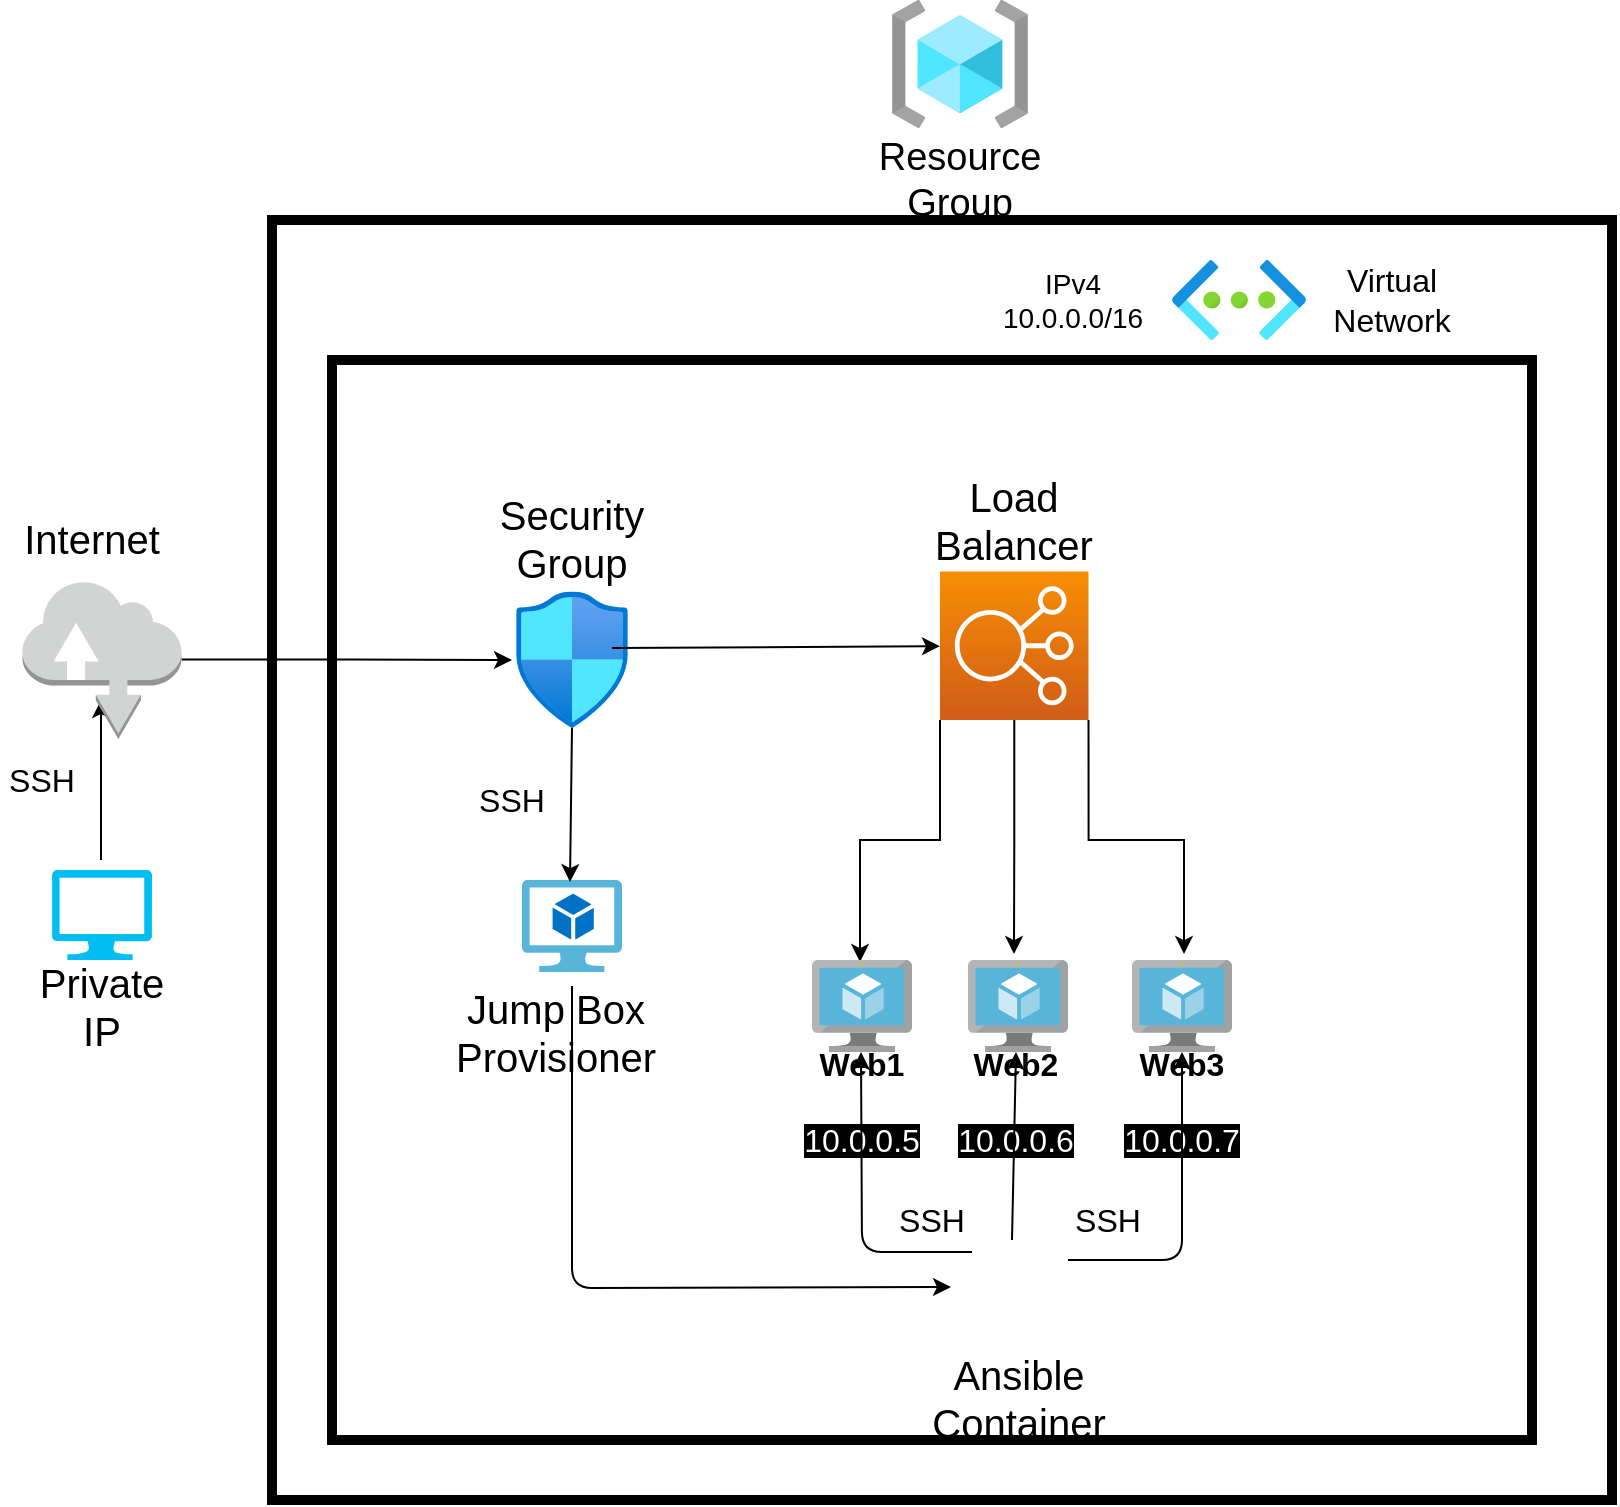 <mxfile version="14.4.3" type="github">
  <diagram name="Page-1" id="822b0af5-4adb-64df-f703-e8dfc1f81529">
    <mxGraphModel dx="1422" dy="1682" grid="1" gridSize="10" guides="1" tooltips="1" connect="1" arrows="1" fold="1" page="1" pageScale="1" pageWidth="1100" pageHeight="850" background="#ffffff" math="0" shadow="0">
      <root>
        <mxCell id="0" />
        <mxCell id="1" parent="0" />
        <mxCell id="kfV9qZvkOob6S_yp_PKA-1" value="" style="rounded=0;whiteSpace=wrap;html=1;strokeWidth=5;" vertex="1" parent="1">
          <mxGeometry x="400" y="40" width="670" height="640" as="geometry" />
        </mxCell>
        <mxCell id="kfV9qZvkOob6S_yp_PKA-7" value="" style="rounded=0;whiteSpace=wrap;html=1;strokeWidth=5;" vertex="1" parent="1">
          <mxGeometry x="430" y="110" width="600" height="540" as="geometry" />
        </mxCell>
        <mxCell id="XoekwUV7jLwuCPAW35P8-3" value="" style="verticalLabelPosition=bottom;html=1;verticalAlign=top;align=center;strokeColor=none;fillColor=#00BEF2;shape=mxgraph.azure.computer;pointerEvents=1;" parent="1" vertex="1">
          <mxGeometry x="290" y="365" width="50" height="45" as="geometry" />
        </mxCell>
        <mxCell id="XoekwUV7jLwuCPAW35P8-4" value="" style="endArrow=classic;html=1;" parent="1" edge="1">
          <mxGeometry width="50" height="50" relative="1" as="geometry">
            <mxPoint x="314.5" y="360" as="sourcePoint" />
            <mxPoint x="314.5" y="280" as="targetPoint" />
            <Array as="points" />
          </mxGeometry>
        </mxCell>
        <mxCell id="XoekwUV7jLwuCPAW35P8-7" style="edgeStyle=orthogonalEdgeStyle;rounded=0;orthogonalLoop=1;jettySize=auto;html=1;" parent="1" source="XoekwUV7jLwuCPAW35P8-5" edge="1">
          <mxGeometry relative="1" as="geometry">
            <mxPoint x="520" y="260" as="targetPoint" />
          </mxGeometry>
        </mxCell>
        <mxCell id="XoekwUV7jLwuCPAW35P8-5" value="" style="outlineConnect=0;dashed=0;verticalLabelPosition=bottom;verticalAlign=top;align=center;html=1;shape=mxgraph.aws3.internet;fillColor=#D2D3D3;gradientColor=none;" parent="1" vertex="1">
          <mxGeometry x="275.25" y="220" width="79.5" height="79.5" as="geometry" />
        </mxCell>
        <mxCell id="XoekwUV7jLwuCPAW35P8-8" value="" style="aspect=fixed;html=1;points=[];align=center;image;fontSize=12;image=img/lib/azure2/networking/Network_Security_Groups.svg;" parent="1" vertex="1">
          <mxGeometry x="522" y="225.75" width="56.0" height="68" as="geometry" />
        </mxCell>
        <mxCell id="XoekwUV7jLwuCPAW35P8-31" style="edgeStyle=orthogonalEdgeStyle;rounded=0;orthogonalLoop=1;jettySize=auto;html=1;exitX=0;exitY=1;exitDx=0;exitDy=0;exitPerimeter=0;entryX=0.48;entryY=0.022;entryDx=0;entryDy=0;entryPerimeter=0;" parent="1" source="XoekwUV7jLwuCPAW35P8-9" target="XoekwUV7jLwuCPAW35P8-10" edge="1">
          <mxGeometry relative="1" as="geometry" />
        </mxCell>
        <mxCell id="XoekwUV7jLwuCPAW35P8-33" style="edgeStyle=orthogonalEdgeStyle;rounded=0;orthogonalLoop=1;jettySize=auto;html=1;exitX=1;exitY=1;exitDx=0;exitDy=0;exitPerimeter=0;entryX=0.52;entryY=-0.065;entryDx=0;entryDy=0;entryPerimeter=0;" parent="1" source="XoekwUV7jLwuCPAW35P8-9" target="XoekwUV7jLwuCPAW35P8-12" edge="1">
          <mxGeometry relative="1" as="geometry" />
        </mxCell>
        <mxCell id="XoekwUV7jLwuCPAW35P8-42" style="edgeStyle=orthogonalEdgeStyle;rounded=0;orthogonalLoop=1;jettySize=auto;html=1;entryX=0.46;entryY=-0.065;entryDx=0;entryDy=0;entryPerimeter=0;" parent="1" source="XoekwUV7jLwuCPAW35P8-9" target="XoekwUV7jLwuCPAW35P8-11" edge="1">
          <mxGeometry relative="1" as="geometry" />
        </mxCell>
        <mxCell id="XoekwUV7jLwuCPAW35P8-9" value="" style="points=[[0,0,0],[0.25,0,0],[0.5,0,0],[0.75,0,0],[1,0,0],[0,1,0],[0.25,1,0],[0.5,1,0],[0.75,1,0],[1,1,0],[0,0.25,0],[0,0.5,0],[0,0.75,0],[1,0.25,0],[1,0.5,0],[1,0.75,0]];outlineConnect=0;fontColor=#232F3E;gradientColor=#F78E04;gradientDirection=north;fillColor=#D05C17;strokeColor=#ffffff;dashed=0;verticalLabelPosition=bottom;verticalAlign=top;align=center;html=1;fontSize=12;fontStyle=0;aspect=fixed;shape=mxgraph.aws4.resourceIcon;resIcon=mxgraph.aws4.elastic_load_balancing;" parent="1" vertex="1">
          <mxGeometry x="734" y="215.75" width="74.25" height="74.25" as="geometry" />
        </mxCell>
        <mxCell id="XoekwUV7jLwuCPAW35P8-10" value="" style="aspect=fixed;html=1;points=[];align=center;image;fontSize=12;image=img/lib/mscae/Virtual_Machine.svg;" parent="1" vertex="1">
          <mxGeometry x="670" y="410" width="50" height="46" as="geometry" />
        </mxCell>
        <mxCell id="XoekwUV7jLwuCPAW35P8-11" value="" style="aspect=fixed;html=1;points=[];align=center;image;fontSize=12;image=img/lib/mscae/Virtual_Machine.svg;" parent="1" vertex="1">
          <mxGeometry x="748" y="410" width="50" height="46" as="geometry" />
        </mxCell>
        <mxCell id="XoekwUV7jLwuCPAW35P8-12" value="" style="aspect=fixed;html=1;points=[];align=center;image;fontSize=12;image=img/lib/mscae/Virtual_Machine.svg;" parent="1" vertex="1">
          <mxGeometry x="830" y="410" width="50" height="46" as="geometry" />
        </mxCell>
        <mxCell id="XoekwUV7jLwuCPAW35P8-13" value="" style="aspect=fixed;html=1;points=[];align=center;image;fontSize=12;image=img/lib/mscae/Virtual_Machine_2.svg;" parent="1" vertex="1">
          <mxGeometry x="525" y="370" width="50" height="46" as="geometry" />
        </mxCell>
        <mxCell id="XoekwUV7jLwuCPAW35P8-14" value="&lt;font style=&quot;font-size: 20px&quot;&gt;Private IP&lt;/font&gt;" style="text;html=1;strokeColor=none;fillColor=none;align=center;verticalAlign=middle;whiteSpace=wrap;rounded=0;spacing=5;strokeWidth=5;" parent="1" vertex="1">
          <mxGeometry x="295" y="423" width="40" height="20" as="geometry" />
        </mxCell>
        <mxCell id="XoekwUV7jLwuCPAW35P8-15" value="" style="shape=image;html=1;verticalAlign=top;verticalLabelPosition=bottom;labelBackgroundColor=#ffffff;imageAspect=0;aspect=fixed;image=https://cdn1.iconfinder.com/data/icons/social-media-glossy/512/136-adobe_social-128.png" parent="1" vertex="1">
          <mxGeometry x="739.5" y="540" width="67" height="67" as="geometry" />
        </mxCell>
        <mxCell id="XoekwUV7jLwuCPAW35P8-17" value="" style="endArrow=classic;html=1;entryX=0;entryY=0.5;entryDx=0;entryDy=0;" parent="1" target="XoekwUV7jLwuCPAW35P8-15" edge="1">
          <mxGeometry width="50" height="50" relative="1" as="geometry">
            <mxPoint x="550" y="423" as="sourcePoint" />
            <mxPoint x="600" y="373" as="targetPoint" />
            <Array as="points">
              <mxPoint x="550" y="574" />
            </Array>
          </mxGeometry>
        </mxCell>
        <mxCell id="XoekwUV7jLwuCPAW35P8-21" value="&lt;font style=&quot;font-size: 20px&quot;&gt;Ansible&lt;br&gt;Container&lt;/font&gt;" style="text;html=1;strokeColor=none;fillColor=none;align=center;verticalAlign=middle;whiteSpace=wrap;rounded=0;" parent="1" vertex="1">
          <mxGeometry x="729.5" y="597" width="87" height="63" as="geometry" />
        </mxCell>
        <mxCell id="XoekwUV7jLwuCPAW35P8-32" value="" style="endArrow=classic;html=1;" parent="1" target="XoekwUV7jLwuCPAW35P8-9" edge="1">
          <mxGeometry width="50" height="50" relative="1" as="geometry">
            <mxPoint x="570" y="254" as="sourcePoint" />
            <mxPoint x="630" y="208.63" as="targetPoint" />
          </mxGeometry>
        </mxCell>
        <mxCell id="XoekwUV7jLwuCPAW35P8-34" value="&lt;font style=&quot;font-size: 20px&quot;&gt;Internet&lt;/font&gt;" style="text;html=1;strokeColor=none;fillColor=none;align=center;verticalAlign=middle;whiteSpace=wrap;rounded=0;" parent="1" vertex="1">
          <mxGeometry x="264.75" y="171.5" width="90" height="54.25" as="geometry" />
        </mxCell>
        <mxCell id="XoekwUV7jLwuCPAW35P8-35" value="&lt;font style=&quot;font-size: 20px&quot;&gt;Security Group&lt;br&gt;&lt;/font&gt;" style="text;html=1;strokeColor=none;fillColor=none;align=center;verticalAlign=middle;whiteSpace=wrap;rounded=0;" parent="1" vertex="1">
          <mxGeometry x="530" y="188.63" width="40" height="20" as="geometry" />
        </mxCell>
        <mxCell id="XoekwUV7jLwuCPAW35P8-36" value="" style="endArrow=classic;html=1;entryX=0.48;entryY=0.022;entryDx=0;entryDy=0;entryPerimeter=0;" parent="1" target="XoekwUV7jLwuCPAW35P8-13" edge="1">
          <mxGeometry width="50" height="50" relative="1" as="geometry">
            <mxPoint x="550" y="293.75" as="sourcePoint" />
            <mxPoint x="550" y="350" as="targetPoint" />
            <Array as="points" />
          </mxGeometry>
        </mxCell>
        <mxCell id="XoekwUV7jLwuCPAW35P8-38" value="&lt;font style=&quot;font-size: 20px&quot;&gt;Jump Box Provisioner&lt;br&gt;&lt;/font&gt;" style="text;html=1;strokeColor=none;fillColor=none;align=center;verticalAlign=middle;whiteSpace=wrap;rounded=0;" parent="1" vertex="1">
          <mxGeometry x="522" y="436" width="40" height="20" as="geometry" />
        </mxCell>
        <mxCell id="XoekwUV7jLwuCPAW35P8-40" value="&lt;font style=&quot;font-size: 20px&quot;&gt;Load Balancer&lt;br&gt;&lt;/font&gt;" style="text;html=1;strokeColor=none;fillColor=none;align=center;verticalAlign=middle;whiteSpace=wrap;rounded=0;" parent="1" vertex="1">
          <mxGeometry x="721.13" y="160" width="100" height="60" as="geometry" />
        </mxCell>
        <mxCell id="XoekwUV7jLwuCPAW35P8-44" value="&lt;font style=&quot;font-size: 16px&quot;&gt;&lt;b&gt;Web1&lt;/b&gt;&lt;br&gt;&lt;br&gt;&lt;span style=&quot;color: rgb(255 , 255 , 255) ; background-color: rgb(0 , 0 , 0)&quot;&gt;10.0.0.5&lt;/span&gt;&lt;/font&gt;" style="text;html=1;strokeColor=none;fillColor=none;align=center;verticalAlign=middle;whiteSpace=wrap;rounded=0;" parent="1" vertex="1">
          <mxGeometry x="659.5" y="456" width="70" height="50" as="geometry" />
        </mxCell>
        <mxCell id="XoekwUV7jLwuCPAW35P8-46" value="&lt;font style=&quot;font-size: 16px&quot;&gt;&lt;b&gt;Web2&lt;/b&gt;&lt;br&gt;&lt;br&gt;&lt;span style=&quot;color: rgb(255 , 255 , 255) ; background-color: rgb(0 , 0 , 0)&quot;&gt;10.0.0.6&lt;/span&gt;&lt;/font&gt;" style="text;html=1;strokeColor=none;fillColor=none;align=center;verticalAlign=middle;whiteSpace=wrap;rounded=0;" parent="1" vertex="1">
          <mxGeometry x="737" y="456" width="70" height="50" as="geometry" />
        </mxCell>
        <mxCell id="XoekwUV7jLwuCPAW35P8-47" value="&lt;font style=&quot;font-size: 16px&quot;&gt;&lt;b&gt;Web3&lt;/b&gt;&lt;br&gt;&lt;br&gt;&lt;span style=&quot;color: rgb(255 , 255 , 255) ; background-color: rgb(0 , 0 , 0)&quot;&gt;10.0.0.7&lt;/span&gt;&lt;/font&gt;" style="text;html=1;strokeColor=none;fillColor=none;align=center;verticalAlign=middle;whiteSpace=wrap;rounded=0;" parent="1" vertex="1">
          <mxGeometry x="820" y="456" width="70" height="50" as="geometry" />
        </mxCell>
        <mxCell id="XoekwUV7jLwuCPAW35P8-49" value="" style="endArrow=classic;html=1;entryX=0.5;entryY=0;entryDx=0;entryDy=0;" parent="1" target="XoekwUV7jLwuCPAW35P8-44" edge="1">
          <mxGeometry width="50" height="50" relative="1" as="geometry">
            <mxPoint x="750" y="556" as="sourcePoint" />
            <mxPoint x="794" y="506" as="targetPoint" />
            <Array as="points">
              <mxPoint x="695" y="556" />
            </Array>
          </mxGeometry>
        </mxCell>
        <mxCell id="XoekwUV7jLwuCPAW35P8-50" value="" style="endArrow=classic;html=1;entryX=0.5;entryY=0;entryDx=0;entryDy=0;" parent="1" target="XoekwUV7jLwuCPAW35P8-46" edge="1">
          <mxGeometry width="50" height="50" relative="1" as="geometry">
            <mxPoint x="770" y="550" as="sourcePoint" />
            <mxPoint x="820" y="500" as="targetPoint" />
          </mxGeometry>
        </mxCell>
        <mxCell id="XoekwUV7jLwuCPAW35P8-51" value="" style="endArrow=classic;html=1;entryX=0.5;entryY=0;entryDx=0;entryDy=0;" parent="1" target="XoekwUV7jLwuCPAW35P8-47" edge="1">
          <mxGeometry width="50" height="50" relative="1" as="geometry">
            <mxPoint x="798" y="560" as="sourcePoint" />
            <mxPoint x="848" y="510" as="targetPoint" />
            <Array as="points">
              <mxPoint x="855" y="560" />
            </Array>
          </mxGeometry>
        </mxCell>
        <mxCell id="kfV9qZvkOob6S_yp_PKA-2" value="&lt;font style=&quot;font-size: 16px&quot;&gt;SSH&lt;/font&gt;" style="text;html=1;strokeColor=none;fillColor=none;align=center;verticalAlign=middle;whiteSpace=wrap;rounded=0;" vertex="1" parent="1">
          <mxGeometry x="710" y="530" width="40" height="20" as="geometry" />
        </mxCell>
        <mxCell id="kfV9qZvkOob6S_yp_PKA-3" value="&lt;font style=&quot;font-size: 16px&quot;&gt;SSH&lt;/font&gt;" style="text;html=1;strokeColor=none;fillColor=none;align=center;verticalAlign=middle;whiteSpace=wrap;rounded=0;" vertex="1" parent="1">
          <mxGeometry x="798" y="530" width="40" height="20" as="geometry" />
        </mxCell>
        <mxCell id="kfV9qZvkOob6S_yp_PKA-4" value="" style="aspect=fixed;html=1;points=[];align=center;image;fontSize=12;image=img/lib/azure2/general/Resource_Groups.svg;strokeWidth=5;" vertex="1" parent="1">
          <mxGeometry x="710" y="-70" width="68" height="64" as="geometry" />
        </mxCell>
        <mxCell id="kfV9qZvkOob6S_yp_PKA-5" value="&lt;font style=&quot;font-size: 19px&quot;&gt;Resource Group&lt;/font&gt;" style="text;html=1;strokeColor=none;fillColor=none;align=center;verticalAlign=middle;whiteSpace=wrap;rounded=0;" vertex="1" parent="1">
          <mxGeometry x="724" y="10" width="40" height="20" as="geometry" />
        </mxCell>
        <mxCell id="kfV9qZvkOob6S_yp_PKA-6" value="" style="aspect=fixed;html=1;points=[];align=center;image;fontSize=12;image=img/lib/azure2/networking/Virtual_Networks.svg;strokeWidth=5;" vertex="1" parent="1">
          <mxGeometry x="850" y="60" width="67" height="40" as="geometry" />
        </mxCell>
        <mxCell id="kfV9qZvkOob6S_yp_PKA-8" value="&lt;font style=&quot;font-size: 16px&quot;&gt;Virtual Network&lt;/font&gt;" style="text;html=1;strokeColor=none;fillColor=none;align=center;verticalAlign=middle;whiteSpace=wrap;rounded=0;" vertex="1" parent="1">
          <mxGeometry x="930" y="60" width="60" height="40" as="geometry" />
        </mxCell>
        <mxCell id="kfV9qZvkOob6S_yp_PKA-9" value="&lt;font style=&quot;font-size: 14px&quot;&gt;IPv4&lt;br&gt;10.0.0.0/16&lt;/font&gt;" style="text;html=1;strokeColor=none;fillColor=none;align=center;verticalAlign=middle;whiteSpace=wrap;rounded=0;" vertex="1" parent="1">
          <mxGeometry x="771.13" y="60" width="58.87" height="40" as="geometry" />
        </mxCell>
        <mxCell id="kfV9qZvkOob6S_yp_PKA-11" value="&lt;font style=&quot;font-size: 16px&quot;&gt;SSH&lt;/font&gt;" style="text;html=1;strokeColor=none;fillColor=none;align=center;verticalAlign=middle;whiteSpace=wrap;rounded=0;" vertex="1" parent="1">
          <mxGeometry x="264.75" y="310" width="40" height="20" as="geometry" />
        </mxCell>
        <mxCell id="kfV9qZvkOob6S_yp_PKA-12" value="&lt;font style=&quot;font-size: 16px&quot;&gt;SSH&lt;/font&gt;" style="text;html=1;strokeColor=none;fillColor=none;align=center;verticalAlign=middle;whiteSpace=wrap;rounded=0;" vertex="1" parent="1">
          <mxGeometry x="500" y="320" width="40" height="20" as="geometry" />
        </mxCell>
      </root>
    </mxGraphModel>
  </diagram>
</mxfile>
